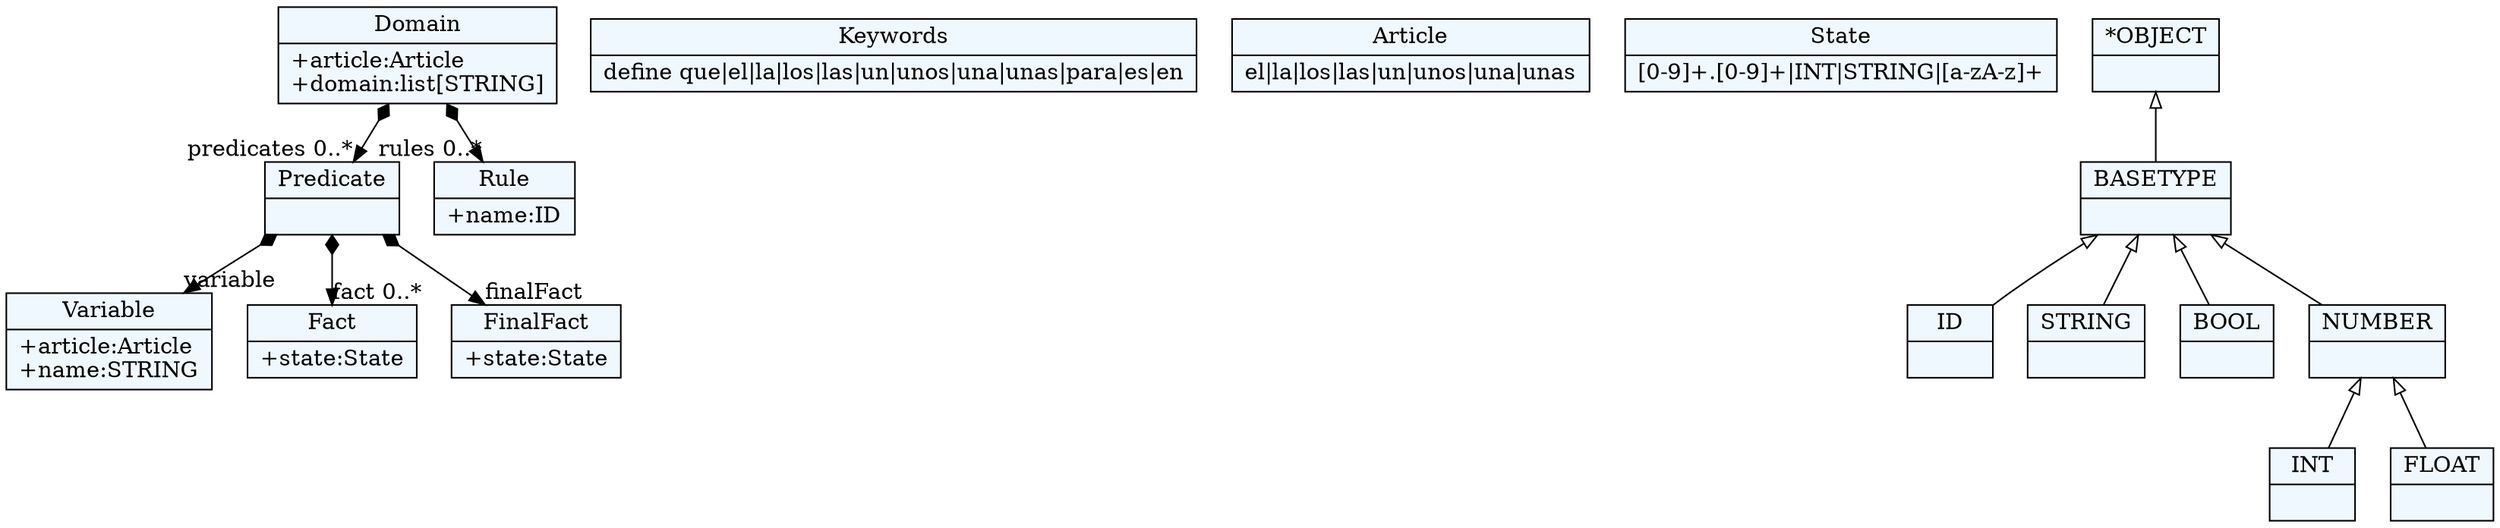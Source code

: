 
    digraph xtext {
    fontname = "Bitstream Vera Sans"
    fontsize = 8
    node[
        shape=record,
        style=filled,
        fillcolor=aliceblue
    ]
    nodesep = 0.3
    edge[dir=black,arrowtail=empty]


94788924833448 -> 94788925039864[arrowtail=diamond, dir=both, headlabel="predicates 0..*"]
94788924833448 -> 94788925070216[arrowtail=diamond, dir=both, headlabel="rules 0..*"]
94788924833448[ label="{Domain|+article:Article\l+domain:list[STRING]\l}"]

94788924816840[ label="{Keywords|define que\|el\|la\|los\|las\|un\|unos\|una\|unas\|para\|es\|en}"]

94788925029976[ label="{Article|el\|la\|los\|las\|un\|unos\|una\|unas}"]

94788925034920[ label="{Variable|+article:Article\l+name:STRING\l}"]

94788925039864 -> 94788925034920[arrowtail=diamond, dir=both, headlabel="variable "]
94788925039864 -> 94788925044808[arrowtail=diamond, dir=both, headlabel="fact 0..*"]
94788925039864 -> 94788922837000[arrowtail=diamond, dir=both, headlabel="finalFact "]
94788925039864[ label="{Predicate|}"]

94788925044808[ label="{Fact|+state:State\l}"]

94788922837000[ label="{FinalFact|+state:State\l}"]

94788922841944[ label="{State|[0-9]+.[0-9]+\|INT\|STRING\|[a-zA-z]+}"]

94788925070216[ label="{Rule|+name:ID\l}"]

94788924796440[ label="{ID|}"]

94788924818840[ label="{STRING|}"]

94788924824376[ label="{BOOL|}"]

94788924829912[ label="{INT|}"]

94788924835448[ label="{FLOAT|}"]

94788924840984[ label="{NUMBER|}"]
94788924840984 -> 94788924835448 [dir=back]
94788924840984 -> 94788924829912 [dir=back]

94788924846520[ label="{BASETYPE|}"]
94788924846520 -> 94788924840984 [dir=back]
94788924846520 -> 94788924824376 [dir=back]
94788924846520 -> 94788924796440 [dir=back]
94788924846520 -> 94788924818840 [dir=back]

94788924852648[ label="{*OBJECT|}"]
94788924852648 -> 94788924846520 [dir=back]


}
